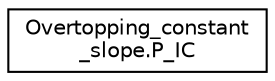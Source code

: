 digraph "Graphical Class Hierarchy"
{
 // LATEX_PDF_SIZE
  edge [fontname="Helvetica",fontsize="10",labelfontname="Helvetica",labelfontsize="10"];
  node [fontname="Helvetica",fontsize="10",shape=record];
  rankdir="LR";
  Node0 [label="Overtopping_constant\l_slope.P_IC",height=0.2,width=0.4,color="black", fillcolor="white", style="filled",URL="$d5/deb/classOvertopping__constant__slope_1_1P__IC.html",tooltip=" "];
}
